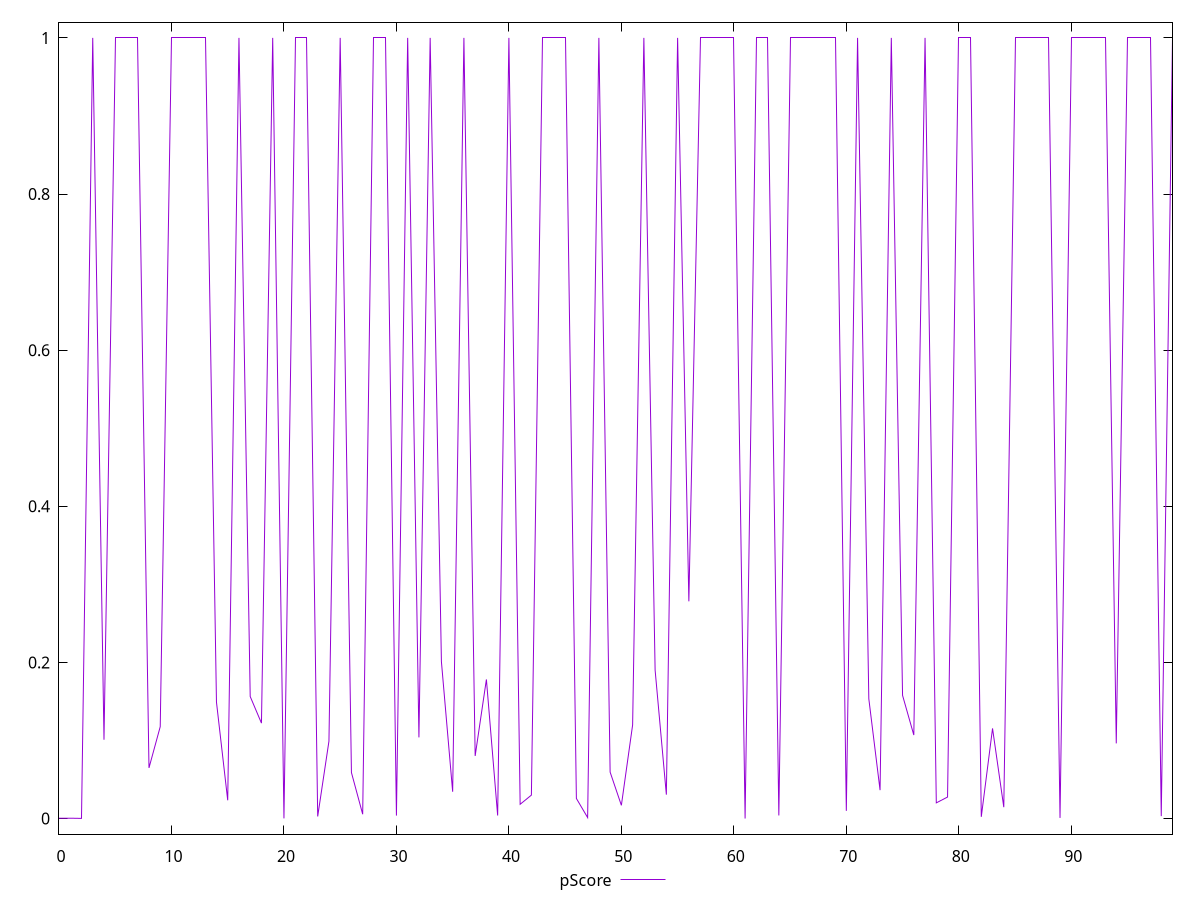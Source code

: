 reset

$pScore <<EOF
0 0.000398696953468225
1 0.0004398839041018787
2 0.00020603582105244156
3 0.9999993380488856
4 0.1009957830791694
5 0.9999993380488856
6 0.9999993380488856
7 0.9999993380488856
8 0.06488568136318934
9 0.11767545912499433
10 0.9999993380488856
11 0.9999993380488856
12 0.9999993380488856
13 0.9999993380488856
14 0.14913530857008778
15 0.023405201074221393
16 0.9999993380488856
17 0.15631629424203092
18 0.12224319860505695
19 0.9999993380488856
20 0.00020603582105244156
21 0.9999993380488856
22 0.9999993380488856
23 0.0026923882304262237
24 0.09907935175035343
25 0.9999993380488856
26 0.05891846098554382
27 0.005537618692164181
28 0.9999993380488856
29 0.9999993380488856
30 0.0037826694105664305
31 0.9999993380488856
32 0.10393812707409084
33 0.9999993380488856
34 0.20096208590505416
35 0.0343420495123134
36 0.9999993380488856
37 0.0802078130570375
38 0.17817633069987093
39 0.003921555820639688
40 0.9999993380488856
41 0.018271519369658873
42 0.030020648244854065
43 0.9999993380488856
44 0.9999993380488856
45 0.9999993380488856
46 0.025753180975282897
47 0.0012472684913659715
48 0.9999993380488856
49 0.059489698930023815
50 0.016936217393650144
51 0.1199384586114528
52 0.9999993380488856
53 0.19013433371139665
54 0.030602459135179894
55 0.9999993380488856
56 0.27822732399752576
57 0.9999993380488856
58 0.9999993380488856
59 0.9999993380488856
60 0.9999993380488856
61 0.00003852150290134526
62 0.9999993380488856
63 0.9999993380488856
64 0.00399297598118975
65 0.9999993380488856
66 0.9999993380488856
67 0.9999993380488856
68 0.9999993380488856
69 0.9999993380488856
70 0.009816593256661899
71 0.9999993380488856
72 0.1534058269546839
73 0.03638243411943165
74 0.9999993380488856
75 0.15779083937659244
76 0.1069635441710805
77 0.9999993380488856
78 0.020093758642759252
79 0.027538527998214046
80 0.9999993380488856
81 0.9999993380488856
82 0.0022160183212618367
83 0.11545353572191824
84 0.01455791851159538
85 0.9999993380488856
86 0.9999993380488856
87 0.9999993380488856
88 0.9999993380488856
89 0.0007875128752641847
90 0.9999993380488856
91 0.9999993380488856
92 0.9999993380488856
93 0.9999993380488856
94 0.09627089593666538
95 0.9999993380488856
96 0.9999993380488856
97 0.9999993380488856
98 0.0031050253060523336
99 0.9999993380488856
EOF

set key outside below
set xrange [0:99]
set yrange [-0.019960694828018342:1.0199985543798054]
set trange [-0.019960694828018342:1.0199985543798054]
set terminal svg size 640, 500 enhanced background rgb 'white'
set output "reports/report_00027_2021-02-24T12-40-31.850Z/estimated-input-latency/samples/agenda/pScore/values.svg"

plot $pScore title "pScore" with line

reset
